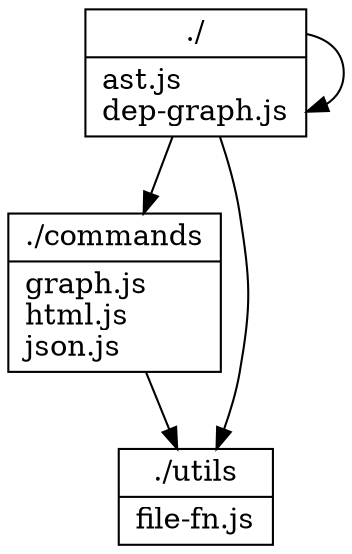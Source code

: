 digraph {
node [shape=record];
"./" [label="{./|
	ast.js\l
	dep-graph.js\l
}"];

"./commands" [label="{./commands|
	graph.js\l
	html.js\l
	json.js\l
}"];

"./utils" [label="{./utils|
	file-fn.js\l
}"];

"./"->"./utils"
"./"->"./"
"./"->"./commands"
"./commands"->"./utils"
}
